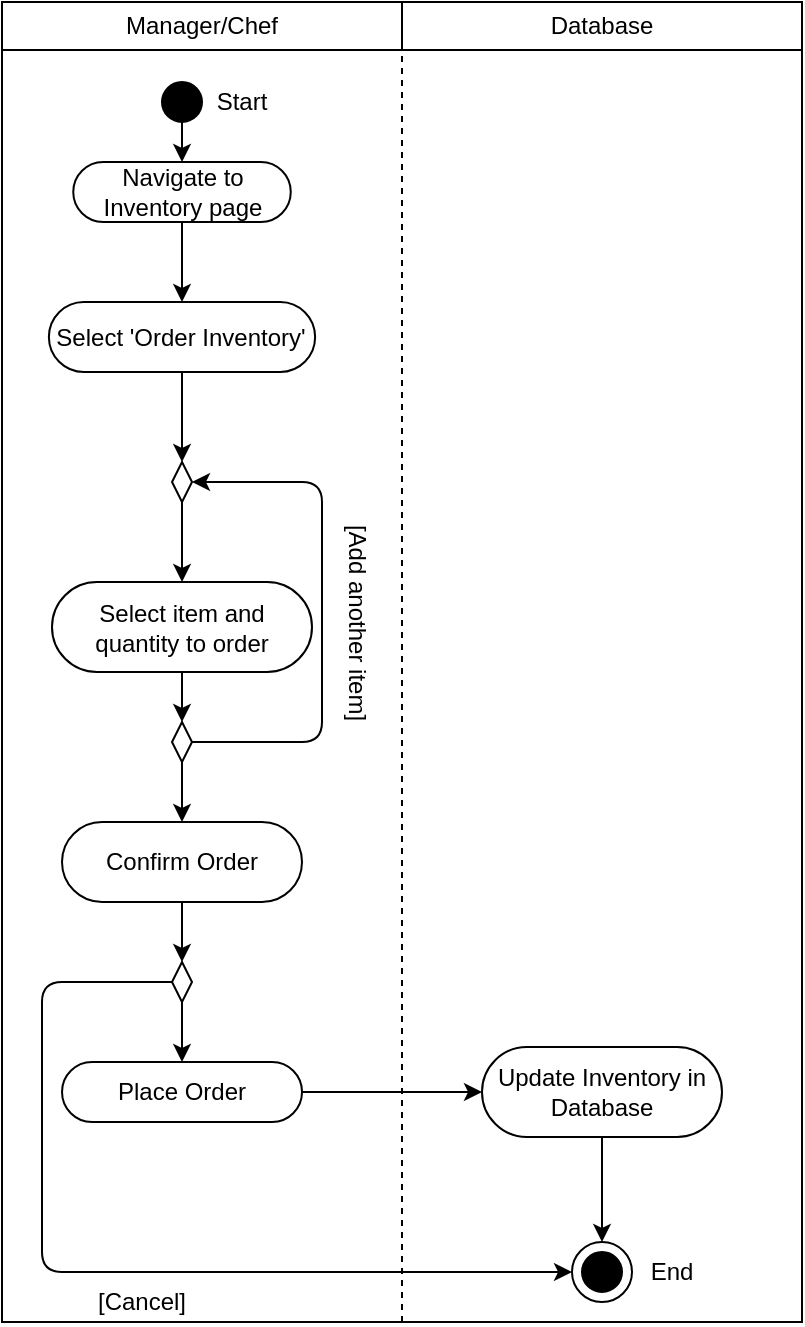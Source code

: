 <mxfile version="13.8.0" type="device"><diagram name="Page-1" id="c7488fd3-1785-93aa-aadb-54a6760d102a"><mxGraphModel dx="1038" dy="491" grid="1" gridSize="10" guides="1" tooltips="1" connect="1" arrows="1" fold="1" page="1" pageScale="1" pageWidth="1100" pageHeight="850" background="#ffffff" math="0" shadow="0"><root><mxCell id="0"/><mxCell id="1" parent="0"/><mxCell id="f9b9S65n3QUREUzMB5i1-4" value="Manager/Chef" style="rounded=0;whiteSpace=wrap;html=1;" vertex="1" parent="1"><mxGeometry x="240" y="150" width="200" height="24" as="geometry"/></mxCell><mxCell id="f9b9S65n3QUREUzMB5i1-8" value="Database" style="rounded=0;whiteSpace=wrap;html=1;" vertex="1" parent="1"><mxGeometry x="440" y="150" width="200" height="24" as="geometry"/></mxCell><mxCell id="f9b9S65n3QUREUzMB5i1-9" value="" style="rounded=0;whiteSpace=wrap;html=1;" vertex="1" parent="1"><mxGeometry x="240" y="174" width="400" height="636" as="geometry"/></mxCell><mxCell id="f9b9S65n3QUREUzMB5i1-10" value="" style="endArrow=none;dashed=1;html=1;exitX=0.5;exitY=1;exitDx=0;exitDy=0;" edge="1" parent="1" source="f9b9S65n3QUREUzMB5i1-9"><mxGeometry x="240" y="150" width="50" height="50" as="geometry"><mxPoint x="440" y="550" as="sourcePoint"/><mxPoint x="440" y="174" as="targetPoint"/><Array as="points"/></mxGeometry></mxCell><mxCell id="f9b9S65n3QUREUzMB5i1-13" value="" style="ellipse;whiteSpace=wrap;html=1;aspect=fixed;rounded=0;fillColor=#000000;" vertex="1" parent="1"><mxGeometry x="320" y="190" width="20" height="20" as="geometry"/></mxCell><mxCell id="f9b9S65n3QUREUzMB5i1-15" value="Start" style="text;html=1;strokeColor=none;fillColor=none;align=center;verticalAlign=middle;whiteSpace=wrap;rounded=0;" vertex="1" parent="1"><mxGeometry x="340" y="190" width="40" height="20" as="geometry"/></mxCell><mxCell id="f9b9S65n3QUREUzMB5i1-21" value="" style="edgeStyle=orthogonalEdgeStyle;rounded=0;orthogonalLoop=1;jettySize=auto;html=1;entryX=0.5;entryY=0;entryDx=0;entryDy=0;" edge="1" parent="1" source="f9b9S65n3QUREUzMB5i1-16" target="f9b9S65n3QUREUzMB5i1-20"><mxGeometry x="240" y="150" as="geometry"><mxPoint x="330" y="290" as="targetPoint"/></mxGeometry></mxCell><mxCell id="f9b9S65n3QUREUzMB5i1-16" value="Navigate to Inventory page" style="rounded=1;whiteSpace=wrap;html=1;gradientColor=none;fillColor=none;arcSize=50;" vertex="1" parent="1"><mxGeometry x="275.63" y="230" width="108.75" height="30" as="geometry"/></mxCell><mxCell id="f9b9S65n3QUREUzMB5i1-19" value="" style="endArrow=classic;html=1;entryX=0.5;entryY=0;entryDx=0;entryDy=0;" edge="1" parent="1" target="f9b9S65n3QUREUzMB5i1-16"><mxGeometry x="240" y="150" width="50" height="50" as="geometry"><mxPoint x="330" y="210" as="sourcePoint"/><mxPoint x="380" y="160" as="targetPoint"/></mxGeometry></mxCell><mxCell id="f9b9S65n3QUREUzMB5i1-20" value="Select 'Order Inventory'" style="whiteSpace=wrap;html=1;rounded=1;fillColor=none;arcSize=50;" vertex="1" parent="1"><mxGeometry x="263.44" y="300" width="133.12" height="35" as="geometry"/></mxCell><mxCell id="f9b9S65n3QUREUzMB5i1-51" value="" style="edgeStyle=orthogonalEdgeStyle;rounded=0;orthogonalLoop=1;jettySize=auto;html=1;" edge="1" parent="1" source="f9b9S65n3QUREUzMB5i1-48" target="f9b9S65n3QUREUzMB5i1-50"><mxGeometry relative="1" as="geometry"/></mxCell><mxCell id="f9b9S65n3QUREUzMB5i1-48" value="" style="rhombus;whiteSpace=wrap;html=1;rounded=0;fillColor=none;gradientColor=none;" vertex="1" parent="1"><mxGeometry x="325.01" y="380" width="10" height="20" as="geometry"/></mxCell><mxCell id="f9b9S65n3QUREUzMB5i1-49" value="" style="endArrow=classic;html=1;entryX=0.5;entryY=0;entryDx=0;entryDy=0;exitX=0.5;exitY=1;exitDx=0;exitDy=0;" edge="1" parent="1" source="f9b9S65n3QUREUzMB5i1-20" target="f9b9S65n3QUREUzMB5i1-48"><mxGeometry width="50" height="50" relative="1" as="geometry"><mxPoint x="270" y="480" as="sourcePoint"/><mxPoint x="320" y="430" as="targetPoint"/></mxGeometry></mxCell><mxCell id="f9b9S65n3QUREUzMB5i1-50" value="Select item and quantity to order" style="whiteSpace=wrap;html=1;rounded=1;fillColor=none;arcSize=50;" vertex="1" parent="1"><mxGeometry x="265" y="440" width="130" height="45" as="geometry"/></mxCell><mxCell id="f9b9S65n3QUREUzMB5i1-119" value="" style="edgeStyle=orthogonalEdgeStyle;rounded=0;orthogonalLoop=1;jettySize=auto;html=1;strokeWidth=1;" edge="1" parent="1" source="f9b9S65n3QUREUzMB5i1-52" target="f9b9S65n3QUREUzMB5i1-118"><mxGeometry relative="1" as="geometry"/></mxCell><mxCell id="f9b9S65n3QUREUzMB5i1-52" value="" style="rhombus;whiteSpace=wrap;html=1;rounded=0;fillColor=none;gradientColor=none;" vertex="1" parent="1"><mxGeometry x="325" y="510" width="10" height="20" as="geometry"/></mxCell><mxCell id="f9b9S65n3QUREUzMB5i1-53" value="" style="endArrow=classic;html=1;entryX=0.5;entryY=0;entryDx=0;entryDy=0;exitX=0.5;exitY=1;exitDx=0;exitDy=0;" edge="1" parent="1" source="f9b9S65n3QUREUzMB5i1-50" target="f9b9S65n3QUREUzMB5i1-52"><mxGeometry width="50" height="50" relative="1" as="geometry"><mxPoint x="660" y="420" as="sourcePoint"/><mxPoint x="710" y="370" as="targetPoint"/></mxGeometry></mxCell><mxCell id="f9b9S65n3QUREUzMB5i1-54" value="" style="endArrow=classic;html=1;exitX=1;exitY=0.5;exitDx=0;exitDy=0;entryX=1;entryY=0.5;entryDx=0;entryDy=0;" edge="1" parent="1" source="f9b9S65n3QUREUzMB5i1-52" target="f9b9S65n3QUREUzMB5i1-48"><mxGeometry width="50" height="50" relative="1" as="geometry"><mxPoint x="660" y="420" as="sourcePoint"/><mxPoint x="710" y="370" as="targetPoint"/><Array as="points"><mxPoint x="400" y="520"/><mxPoint x="400" y="390"/></Array></mxGeometry></mxCell><mxCell id="f9b9S65n3QUREUzMB5i1-55" value="[Add another item]" style="text;html=1;strokeColor=none;fillColor=none;align=center;verticalAlign=middle;whiteSpace=wrap;rounded=0;rotation=90;" vertex="1" parent="1"><mxGeometry x="362.5" y="450" width="110" height="20" as="geometry"/></mxCell><mxCell id="f9b9S65n3QUREUzMB5i1-88" value="" style="endArrow=classic;html=1;exitX=0;exitY=0.5;exitDx=0;exitDy=0;entryX=0;entryY=0.5;entryDx=0;entryDy=0;" edge="1" parent="1" source="f9b9S65n3QUREUzMB5i1-120" target="f9b9S65n3QUREUzMB5i1-45"><mxGeometry width="50" height="50" relative="1" as="geometry"><mxPoint x="325" y="790" as="sourcePoint"/><mxPoint x="210" y="720" as="targetPoint"/><Array as="points"><mxPoint x="260" y="640"/><mxPoint x="260" y="785"/></Array></mxGeometry></mxCell><mxCell id="f9b9S65n3QUREUzMB5i1-89" value="[Cancel]" style="text;html=1;strokeColor=none;fillColor=none;align=center;verticalAlign=middle;whiteSpace=wrap;rounded=0;" vertex="1" parent="1"><mxGeometry x="280" y="790" width="60" height="20" as="geometry"/></mxCell><mxCell id="f9b9S65n3QUREUzMB5i1-121" value="" style="edgeStyle=orthogonalEdgeStyle;rounded=0;orthogonalLoop=1;jettySize=auto;html=1;strokeWidth=1;" edge="1" parent="1" source="f9b9S65n3QUREUzMB5i1-118" target="f9b9S65n3QUREUzMB5i1-120"><mxGeometry relative="1" as="geometry"/></mxCell><mxCell id="f9b9S65n3QUREUzMB5i1-118" value="Confirm Order" style="whiteSpace=wrap;html=1;rounded=1;fillColor=none;arcSize=50;" vertex="1" parent="1"><mxGeometry x="270" y="560" width="120" height="40" as="geometry"/></mxCell><mxCell id="f9b9S65n3QUREUzMB5i1-124" value="" style="edgeStyle=orthogonalEdgeStyle;rounded=0;orthogonalLoop=1;jettySize=auto;html=1;strokeWidth=1;exitX=1;exitY=0.5;exitDx=0;exitDy=0;entryX=0;entryY=0.5;entryDx=0;entryDy=0;" edge="1" parent="1" source="f9b9S65n3QUREUzMB5i1-127" target="f9b9S65n3QUREUzMB5i1-123"><mxGeometry relative="1" as="geometry"/></mxCell><mxCell id="f9b9S65n3QUREUzMB5i1-128" value="" style="edgeStyle=orthogonalEdgeStyle;rounded=0;orthogonalLoop=1;jettySize=auto;html=1;strokeWidth=1;" edge="1" parent="1" source="f9b9S65n3QUREUzMB5i1-120" target="f9b9S65n3QUREUzMB5i1-127"><mxGeometry relative="1" as="geometry"/></mxCell><mxCell id="f9b9S65n3QUREUzMB5i1-120" value="" style="rhombus;whiteSpace=wrap;html=1;rounded=0;fillColor=none;gradientColor=none;" vertex="1" parent="1"><mxGeometry x="325" y="630" width="10" height="20" as="geometry"/></mxCell><mxCell id="f9b9S65n3QUREUzMB5i1-122" value="" style="group" vertex="1" connectable="0" parent="1"><mxGeometry x="525" y="770" width="70" height="30" as="geometry"/></mxCell><mxCell id="f9b9S65n3QUREUzMB5i1-44" value="" style="ellipse;whiteSpace=wrap;html=1;aspect=fixed;rounded=0;fillColor=#000000;" vertex="1" parent="f9b9S65n3QUREUzMB5i1-122"><mxGeometry x="5" y="5" width="20" height="20" as="geometry"/></mxCell><mxCell id="f9b9S65n3QUREUzMB5i1-45" value="" style="ellipse;whiteSpace=wrap;html=1;aspect=fixed;rounded=1;fillColor=none;gradientColor=none;" vertex="1" parent="f9b9S65n3QUREUzMB5i1-122"><mxGeometry width="30" height="30" as="geometry"/></mxCell><mxCell id="f9b9S65n3QUREUzMB5i1-47" value="End" style="text;html=1;strokeColor=none;fillColor=none;align=center;verticalAlign=middle;whiteSpace=wrap;rounded=0;" vertex="1" parent="f9b9S65n3QUREUzMB5i1-122"><mxGeometry x="30" y="5" width="40" height="20" as="geometry"/></mxCell><mxCell id="f9b9S65n3QUREUzMB5i1-123" value="Update Inventory in Database" style="whiteSpace=wrap;html=1;rounded=1;fillColor=none;arcSize=50;" vertex="1" parent="1"><mxGeometry x="480" y="672.5" width="120" height="45" as="geometry"/></mxCell><mxCell id="f9b9S65n3QUREUzMB5i1-125" value="" style="endArrow=classic;html=1;strokeWidth=1;exitX=0.5;exitY=1;exitDx=0;exitDy=0;entryX=0.5;entryY=0;entryDx=0;entryDy=0;" edge="1" parent="1" source="f9b9S65n3QUREUzMB5i1-123" target="f9b9S65n3QUREUzMB5i1-45"><mxGeometry width="50" height="50" relative="1" as="geometry"><mxPoint x="560" y="740" as="sourcePoint"/><mxPoint x="610" y="690" as="targetPoint"/></mxGeometry></mxCell><mxCell id="f9b9S65n3QUREUzMB5i1-127" value="Place Order" style="rounded=1;whiteSpace=wrap;html=1;fillColor=none;gradientColor=none;arcSize=50;" vertex="1" parent="1"><mxGeometry x="270.01" y="680" width="120" height="30" as="geometry"/></mxCell></root></mxGraphModel></diagram></mxfile>